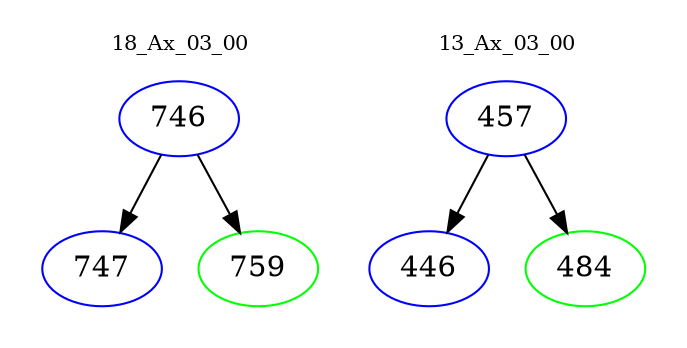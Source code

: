digraph{
subgraph cluster_0 {
color = white
label = "18_Ax_03_00";
fontsize=10;
T0_746 [label="746", color="blue"]
T0_746 -> T0_747 [color="black"]
T0_747 [label="747", color="blue"]
T0_746 -> T0_759 [color="black"]
T0_759 [label="759", color="green"]
}
subgraph cluster_1 {
color = white
label = "13_Ax_03_00";
fontsize=10;
T1_457 [label="457", color="blue"]
T1_457 -> T1_446 [color="black"]
T1_446 [label="446", color="blue"]
T1_457 -> T1_484 [color="black"]
T1_484 [label="484", color="green"]
}
}
